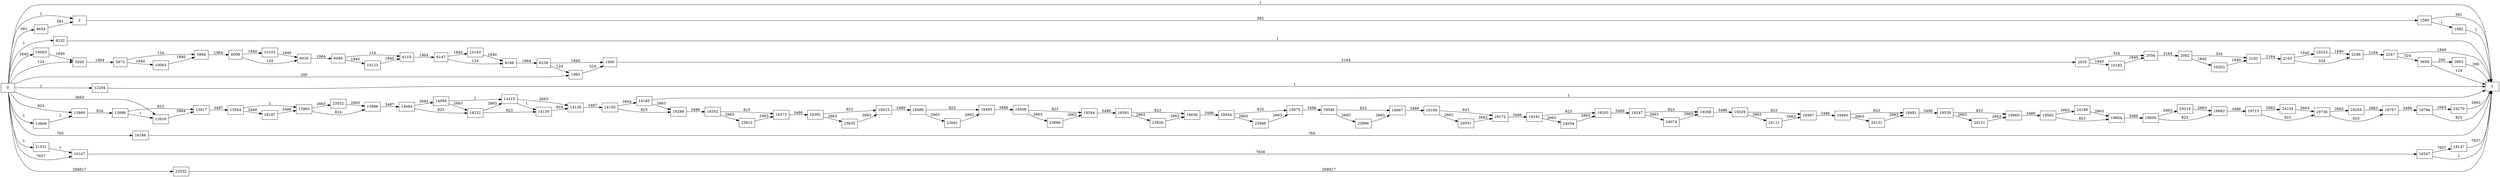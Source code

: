 digraph {
	graph [rankdir=LR]
	node [shape=rectangle]
	2 -> 1560 [label=582]
	1560 -> 1 [label=581]
	1560 -> 1982 [label=1]
	1982 -> 1 [label=1]
	1983 -> 1990 [label=324]
	1990 -> 2035 [label=2164]
	2035 -> 2056 [label=324]
	2035 -> 10183 [label=1840]
	2056 -> 2082 [label=2164]
	2082 -> 2103 [label=324]
	2082 -> 10203 [label=1840]
	2103 -> 2165 [label=2164]
	2165 -> 2186 [label=324]
	2165 -> 10223 [label=1840]
	2186 -> 2247 [label=2164]
	2247 -> 1 [label=1840]
	2247 -> 3656 [label=324]
	3656 -> 1 [label=124]
	3656 -> 3963 [label=200]
	3963 -> 1 [label=200]
	5945 -> 5973 [label=1964]
	5973 -> 5994 [label=124]
	5973 -> 10083 [label=1840]
	5994 -> 6009 [label=1964]
	6009 -> 6030 [label=124]
	6009 -> 10103 [label=1840]
	6030 -> 6094 [label=1964]
	6094 -> 6115 [label=124]
	6094 -> 10123 [label=1840]
	6115 -> 6147 [label=1964]
	6147 -> 6168 [label=124]
	6147 -> 10143 [label=1840]
	6168 -> 6238 [label=1964]
	6238 -> 1983 [label=124]
	6238 -> 1990 [label=1840]
	8232 -> 1 [label=1]
	8654 -> 2 [label=581]
	10063 -> 5945 [label=1840]
	10083 -> 5994 [label=1840]
	10103 -> 6030 [label=1840]
	10123 -> 6115 [label=1840]
	10143 -> 6168 [label=1840]
	10183 -> 2056 [label=1840]
	10203 -> 2103 [label=1840]
	10223 -> 2186 [label=1840]
	12204 -> 1 [label=1]
	13868 -> 13869 [label=1]
	13869 -> 13896 [label=824]
	13896 -> 13916 [label=1]
	13896 -> 13917 [label=823]
	13916 -> 13917 [label=2664]
	13917 -> 13944 [label=3487]
	13944 -> 13965 [label=1]
	13944 -> 18187 [label=3486]
	13965 -> 13986 [label=824]
	13965 -> 23552 [label=2663]
	13986 -> 14064 [label=3487]
	14064 -> 14094 [label=2664]
	14064 -> 18232 [label=823]
	14094 -> 14115 [label=1]
	14094 -> 18232 [label=2663]
	14115 -> 14130 [label=1]
	14115 -> 14136 [label=2663]
	14130 -> 14136 [label=824]
	14136 -> 14150 [label=3487]
	14150 -> 14185 [label=2664]
	14150 -> 18289 [label=823]
	14185 -> 1 [label=1]
	14185 -> 18289 [label=2663]
	16166 -> 1 [label=765]
	16167 -> 16547 [label=7658]
	16547 -> 1 [label=1]
	16547 -> 18147 [label=7657]
	18147 -> 1 [label=7657]
	18187 -> 13965 [label=3486]
	18232 -> 14130 [label=823]
	18232 -> 14115 [label=2663]
	18289 -> 18352 [label=3486]
	18352 -> 18373 [label=823]
	18352 -> 23612 [label=2663]
	18373 -> 18391 [label=3486]
	18391 -> 18415 [label=823]
	18391 -> 23635 [label=2663]
	18415 -> 18466 [label=3486]
	18466 -> 18493 [label=823]
	18466 -> 23661 [label=2663]
	18493 -> 18508 [label=3486]
	18508 -> 18544 [label=823]
	18508 -> 23696 [label=2663]
	18544 -> 18591 [label=3486]
	18591 -> 18636 [label=823]
	18591 -> 23926 [label=2663]
	18636 -> 18954 [label=3486]
	18954 -> 18975 [label=823]
	18954 -> 23946 [label=2663]
	18975 -> 19046 [label=3486]
	19046 -> 19067 [label=823]
	19046 -> 23966 [label=2663]
	19067 -> 19106 [label=3486]
	19106 -> 19172 [label=823]
	19106 -> 24031 [label=2663]
	19172 -> 19181 [label=3486]
	19181 -> 19205 [label=823]
	19181 -> 24054 [label=2663]
	19205 -> 19247 [label=3486]
	19247 -> 19268 [label=823]
	19247 -> 24074 [label=2663]
	19268 -> 19329 [label=3486]
	19329 -> 19367 [label=823]
	19329 -> 24111 [label=2663]
	19367 -> 19460 [label=3486]
	19460 -> 19481 [label=823]
	19460 -> 24131 [label=2663]
	19481 -> 19539 [label=3486]
	19539 -> 19560 [label=823]
	19539 -> 24151 [label=2663]
	19560 -> 19565 [label=3486]
	19565 -> 19604 [label=823]
	19565 -> 24189 [label=2663]
	19604 -> 19656 [label=3486]
	19656 -> 19682 [label=823]
	19656 -> 24214 [label=2663]
	19682 -> 19715 [label=3486]
	19715 -> 19736 [label=823]
	19715 -> 24234 [label=2663]
	19736 -> 19757 [label=823]
	19736 -> 24254 [label=2663]
	19757 -> 19796 [label=3486]
	19796 -> 1 [label=823]
	19796 -> 24270 [label=2663]
	21551 -> 16167 [label=1]
	23532 -> 1 [label=268817]
	23552 -> 13986 [label=2663]
	23612 -> 18373 [label=2663]
	23635 -> 18415 [label=2663]
	23661 -> 18493 [label=2663]
	23696 -> 18544 [label=2663]
	23926 -> 18636 [label=2663]
	23946 -> 18975 [label=2663]
	23966 -> 19067 [label=2663]
	24031 -> 19172 [label=2663]
	24054 -> 19205 [label=2663]
	24074 -> 19268 [label=2663]
	24111 -> 19367 [label=2663]
	24131 -> 19481 [label=2663]
	24151 -> 19560 [label=2663]
	24189 -> 19604 [label=2663]
	24214 -> 19682 [label=2663]
	24234 -> 19736 [label=2663]
	24254 -> 19757 [label=2663]
	24270 -> 1 [label=2663]
	0 -> 2 [label=1]
	0 -> 1983 [label=200]
	0 -> 5945 [label=124]
	0 -> 16167 [label=7657]
	0 -> 13869 [label=823]
	0 -> 13916 [label=2663]
	0 -> 1 [label=1]
	0 -> 8232 [label=1]
	0 -> 8654 [label=581]
	0 -> 10063 [label=1840]
	0 -> 12204 [label=1]
	0 -> 13868 [label=1]
	0 -> 16166 [label=765]
	0 -> 21551 [label=1]
	0 -> 23532 [label=268817]
}
